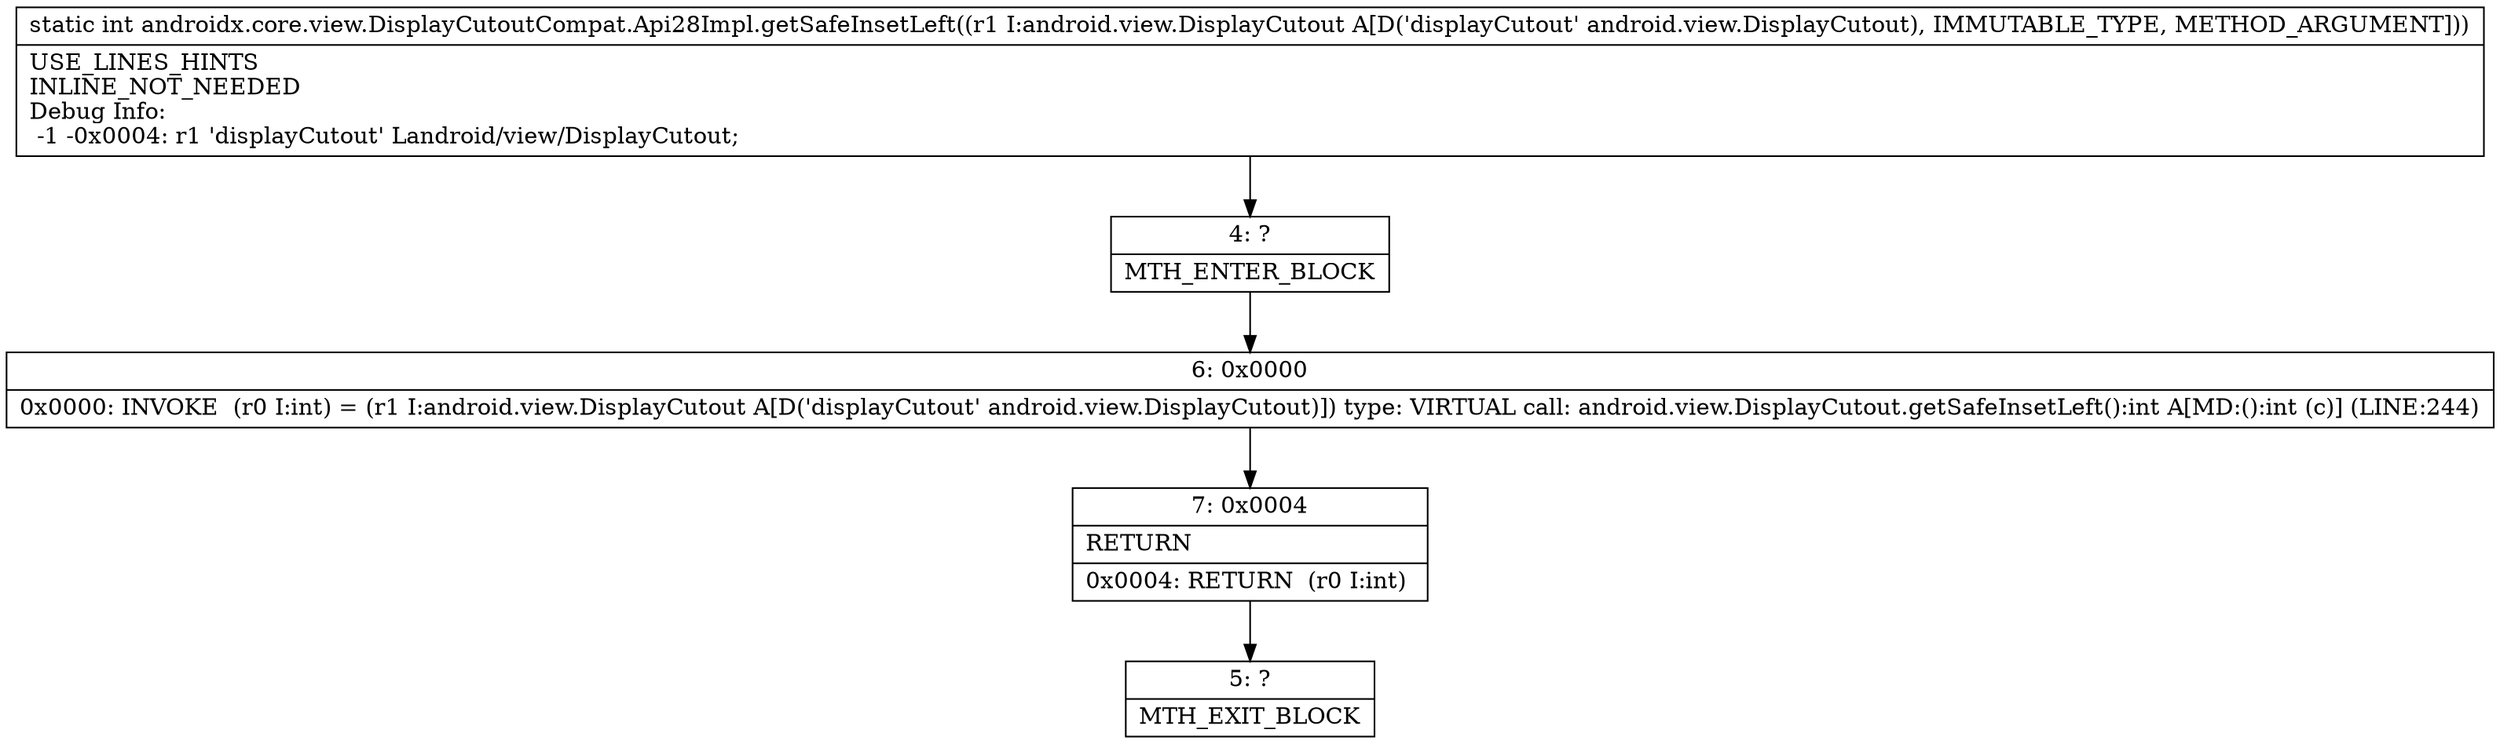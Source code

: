 digraph "CFG forandroidx.core.view.DisplayCutoutCompat.Api28Impl.getSafeInsetLeft(Landroid\/view\/DisplayCutout;)I" {
Node_4 [shape=record,label="{4\:\ ?|MTH_ENTER_BLOCK\l}"];
Node_6 [shape=record,label="{6\:\ 0x0000|0x0000: INVOKE  (r0 I:int) = (r1 I:android.view.DisplayCutout A[D('displayCutout' android.view.DisplayCutout)]) type: VIRTUAL call: android.view.DisplayCutout.getSafeInsetLeft():int A[MD:():int (c)] (LINE:244)\l}"];
Node_7 [shape=record,label="{7\:\ 0x0004|RETURN\l|0x0004: RETURN  (r0 I:int) \l}"];
Node_5 [shape=record,label="{5\:\ ?|MTH_EXIT_BLOCK\l}"];
MethodNode[shape=record,label="{static int androidx.core.view.DisplayCutoutCompat.Api28Impl.getSafeInsetLeft((r1 I:android.view.DisplayCutout A[D('displayCutout' android.view.DisplayCutout), IMMUTABLE_TYPE, METHOD_ARGUMENT]))  | USE_LINES_HINTS\lINLINE_NOT_NEEDED\lDebug Info:\l  \-1 \-0x0004: r1 'displayCutout' Landroid\/view\/DisplayCutout;\l}"];
MethodNode -> Node_4;Node_4 -> Node_6;
Node_6 -> Node_7;
Node_7 -> Node_5;
}

